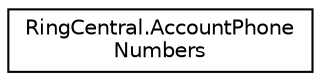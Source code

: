 digraph "Graphical Class Hierarchy"
{
 // LATEX_PDF_SIZE
  edge [fontname="Helvetica",fontsize="10",labelfontname="Helvetica",labelfontsize="10"];
  node [fontname="Helvetica",fontsize="10",shape=record];
  rankdir="LR";
  Node0 [label="RingCentral.AccountPhone\lNumbers",height=0.2,width=0.4,color="black", fillcolor="white", style="filled",URL="$classRingCentral_1_1AccountPhoneNumbers.html",tooltip=" "];
}
